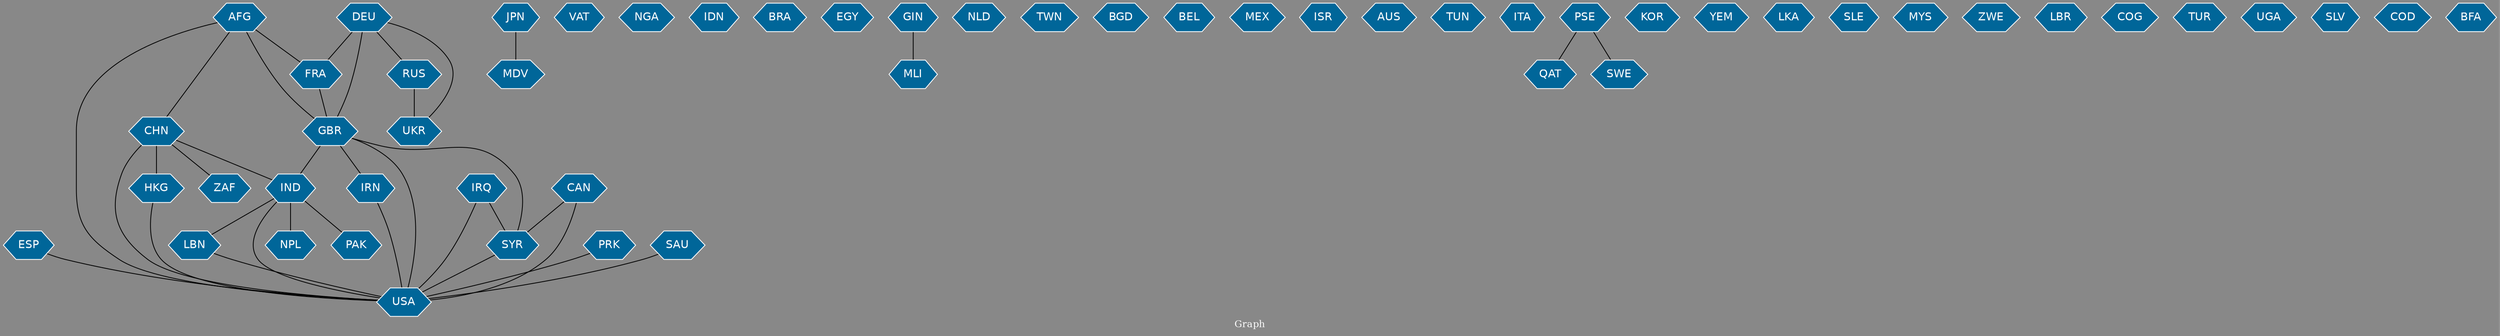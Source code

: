 // Countries together in item graph
graph {
	graph [bgcolor="#888888" fontcolor=white fontsize=12 label="Graph" outputorder=edgesfirst overlap=prism]
	node [color=white fillcolor="#006699" fontcolor=white fontname=Helvetica shape=hexagon style=filled]
	edge [arrowhead=open color=black fontcolor=white fontname=Courier fontsize=12]
		FRA [label=FRA]
		GBR [label=GBR]
		DEU [label=DEU]
		IND [label=IND]
		USA [label=USA]
		ESP [label=ESP]
		JPN [label=JPN]
		CHN [label=CHN]
		NPL [label=NPL]
		VAT [label=VAT]
		IRQ [label=IRQ]
		CAN [label=CAN]
		NGA [label=NGA]
		IDN [label=IDN]
		BRA [label=BRA]
		SYR [label=SYR]
		EGY [label=EGY]
		MLI [label=MLI]
		NLD [label=NLD]
		HKG [label=HKG]
		RUS [label=RUS]
		UKR [label=UKR]
		TWN [label=TWN]
		PRK [label=PRK]
		BGD [label=BGD]
		BEL [label=BEL]
		MEX [label=MEX]
		PAK [label=PAK]
		ISR [label=ISR]
		ZAF [label=ZAF]
		AUS [label=AUS]
		TUN [label=TUN]
		ITA [label=ITA]
		MDV [label=MDV]
		QAT [label=QAT]
		PSE [label=PSE]
		KOR [label=KOR]
		YEM [label=YEM]
		AFG [label=AFG]
		SAU [label=SAU]
		LKA [label=LKA]
		LBN [label=LBN]
		SLE [label=SLE]
		MYS [label=MYS]
		ZWE [label=ZWE]
		LBR [label=LBR]
		COG [label=COG]
		GIN [label=GIN]
		TUR [label=TUR]
		IRN [label=IRN]
		UGA [label=UGA]
		SLV [label=SLV]
		COD [label=COD]
		SWE [label=SWE]
		BFA [label=BFA]
			HKG -- USA [weight=1]
			PSE -- SWE [weight=1]
			DEU -- FRA [weight=2]
			GBR -- IRN [weight=1]
			DEU -- RUS [weight=1]
			AFG -- FRA [weight=1]
			FRA -- GBR [weight=3]
			CHN -- USA [weight=3]
			AFG -- CHN [weight=1]
			CAN -- USA [weight=4]
			SYR -- USA [weight=3]
			PRK -- USA [weight=1]
			IRQ -- USA [weight=1]
			IND -- LBN [weight=1]
			DEU -- UKR [weight=1]
			LBN -- USA [weight=1]
			IND -- USA [weight=6]
			CHN -- IND [weight=1]
			AFG -- GBR [weight=1]
			JPN -- MDV [weight=1]
			DEU -- GBR [weight=2]
			IND -- PAK [weight=1]
			AFG -- USA [weight=1]
			GIN -- MLI [weight=1]
			GBR -- IND [weight=3]
			RUS -- UKR [weight=2]
			IRQ -- SYR [weight=4]
			IRN -- USA [weight=1]
			CAN -- SYR [weight=1]
			CHN -- ZAF [weight=1]
			ESP -- USA [weight=1]
			PSE -- QAT [weight=1]
			GBR -- USA [weight=3]
			IND -- NPL [weight=5]
			GBR -- SYR [weight=1]
			CHN -- HKG [weight=5]
			SAU -- USA [weight=1]
}